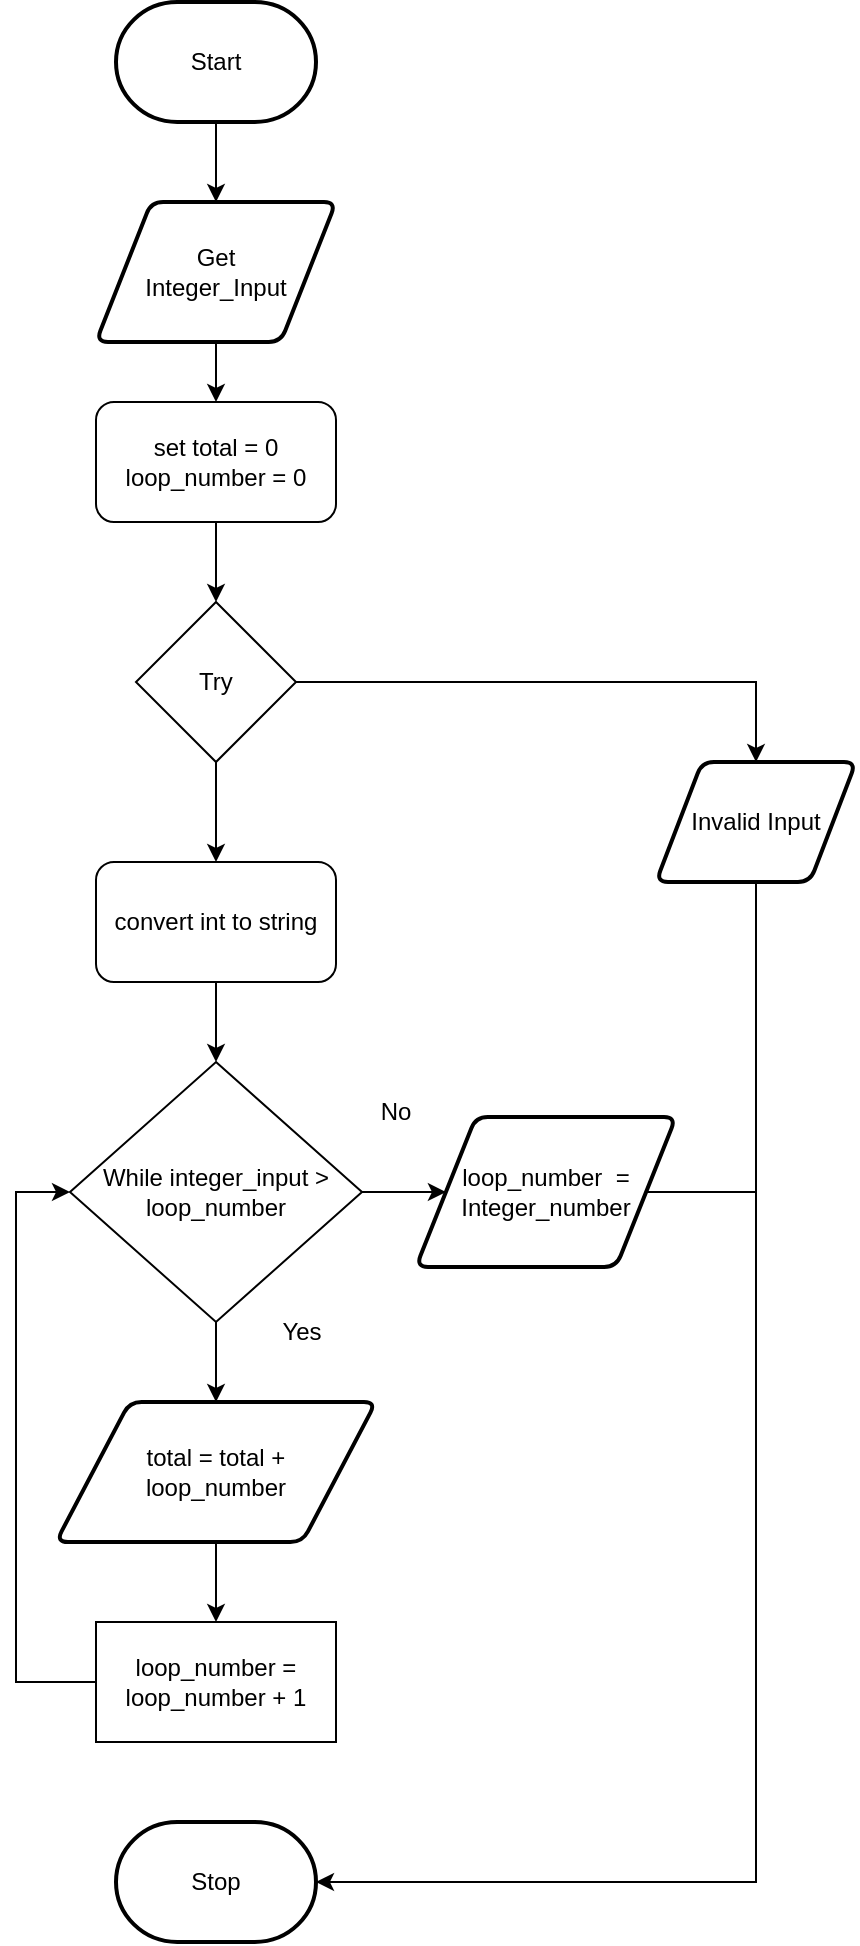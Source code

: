 <mxfile>
    <diagram id="SI7tuCP2dQLLvXjDpIHG" name="Page-1">
        <mxGraphModel dx="849" dy="1970" grid="1" gridSize="10" guides="1" tooltips="1" connect="1" arrows="1" fold="1" page="1" pageScale="1" pageWidth="827" pageHeight="1169" math="0" shadow="0">
            <root>
                <mxCell id="0"/>
                <mxCell id="1" parent="0"/>
                <mxCell id="28" value="" style="edgeStyle=none;rounded=0;html=1;" edge="1" parent="1" source="3" target="19">
                    <mxGeometry relative="1" as="geometry"/>
                </mxCell>
                <mxCell id="3" value="Start" style="strokeWidth=2;html=1;shape=mxgraph.flowchart.terminator;whiteSpace=wrap;" parent="1" vertex="1">
                    <mxGeometry x="360" y="-590" width="100" height="60" as="geometry"/>
                </mxCell>
                <mxCell id="10" value="Stop" style="strokeWidth=2;html=1;shape=mxgraph.flowchart.terminator;whiteSpace=wrap;rounded=1;" parent="1" vertex="1">
                    <mxGeometry x="360" y="320" width="100" height="60" as="geometry"/>
                </mxCell>
                <mxCell id="16" value="" style="edgeStyle=none;html=1;" edge="1" parent="1" source="11" target="13">
                    <mxGeometry relative="1" as="geometry"/>
                </mxCell>
                <mxCell id="17" style="edgeStyle=none;html=1;entryX=0.5;entryY=0;entryDx=0;entryDy=0;rounded=0;" edge="1" parent="1" source="11" target="12">
                    <mxGeometry relative="1" as="geometry">
                        <Array as="points">
                            <mxPoint x="680" y="-250"/>
                        </Array>
                    </mxGeometry>
                </mxCell>
                <mxCell id="11" value="Try" style="rhombus;whiteSpace=wrap;html=1;" vertex="1" parent="1">
                    <mxGeometry x="370" y="-290" width="80" height="80" as="geometry"/>
                </mxCell>
                <mxCell id="39" style="edgeStyle=none;rounded=0;html=1;entryX=1;entryY=0.5;entryDx=0;entryDy=0;entryPerimeter=0;" edge="1" parent="1" source="12" target="10">
                    <mxGeometry relative="1" as="geometry">
                        <Array as="points">
                            <mxPoint x="680" y="350"/>
                        </Array>
                    </mxGeometry>
                </mxCell>
                <mxCell id="12" value="Invalid Input" style="shape=parallelogram;html=1;strokeWidth=2;perimeter=parallelogramPerimeter;whiteSpace=wrap;rounded=1;arcSize=12;size=0.23;" vertex="1" parent="1">
                    <mxGeometry x="630" y="-210" width="100" height="60" as="geometry"/>
                </mxCell>
                <mxCell id="35" value="" style="edgeStyle=none;rounded=0;html=1;" edge="1" parent="1" source="13" target="23">
                    <mxGeometry relative="1" as="geometry"/>
                </mxCell>
                <mxCell id="13" value="convert int to string" style="rounded=1;whiteSpace=wrap;html=1;" vertex="1" parent="1">
                    <mxGeometry x="350" y="-160" width="120" height="60" as="geometry"/>
                </mxCell>
                <mxCell id="29" value="" style="edgeStyle=none;rounded=0;html=1;" edge="1" parent="1" source="19" target="22">
                    <mxGeometry relative="1" as="geometry"/>
                </mxCell>
                <mxCell id="19" value="Get &lt;br&gt;Integer_Input" style="shape=parallelogram;html=1;strokeWidth=2;perimeter=parallelogramPerimeter;whiteSpace=wrap;rounded=1;arcSize=12;size=0.23;" vertex="1" parent="1">
                    <mxGeometry x="350" y="-490" width="120" height="70" as="geometry"/>
                </mxCell>
                <mxCell id="30" value="" style="edgeStyle=none;rounded=0;html=1;" edge="1" parent="1" source="22" target="11">
                    <mxGeometry relative="1" as="geometry"/>
                </mxCell>
                <mxCell id="22" value="set total = 0&lt;br&gt;loop_number = 0" style="rounded=1;whiteSpace=wrap;html=1;" vertex="1" parent="1">
                    <mxGeometry x="350" y="-390" width="120" height="60" as="geometry"/>
                </mxCell>
                <mxCell id="33" value="" style="edgeStyle=none;rounded=0;html=1;" edge="1" parent="1" source="23" target="24">
                    <mxGeometry relative="1" as="geometry"/>
                </mxCell>
                <mxCell id="45" value="" style="edgeStyle=none;rounded=0;html=1;" edge="1" parent="1" source="23" target="43">
                    <mxGeometry relative="1" as="geometry"/>
                </mxCell>
                <mxCell id="23" value="While integer_input &amp;gt; loop_number" style="rhombus;whiteSpace=wrap;html=1;" vertex="1" parent="1">
                    <mxGeometry x="337" y="-60" width="146" height="130" as="geometry"/>
                </mxCell>
                <mxCell id="31" value="" style="edgeStyle=none;rounded=0;html=1;" edge="1" parent="1" source="24" target="27">
                    <mxGeometry relative="1" as="geometry"/>
                </mxCell>
                <mxCell id="24" value="total = total + &lt;br&gt;loop_number" style="shape=parallelogram;html=1;strokeWidth=2;perimeter=parallelogramPerimeter;whiteSpace=wrap;rounded=1;arcSize=12;size=0.23;" vertex="1" parent="1">
                    <mxGeometry x="330" y="110" width="160" height="70" as="geometry"/>
                </mxCell>
                <mxCell id="37" style="edgeStyle=none;rounded=0;html=1;entryX=0;entryY=0.5;entryDx=0;entryDy=0;" edge="1" parent="1" source="27" target="23">
                    <mxGeometry relative="1" as="geometry">
                        <Array as="points">
                            <mxPoint x="310" y="250"/>
                            <mxPoint x="310" y="5"/>
                        </Array>
                    </mxGeometry>
                </mxCell>
                <mxCell id="27" value="loop_number = loop_number + 1" style="rounded=0;whiteSpace=wrap;html=1;" vertex="1" parent="1">
                    <mxGeometry x="350" y="220" width="120" height="60" as="geometry"/>
                </mxCell>
                <mxCell id="38" value="Yes&lt;br&gt;" style="text;html=1;strokeColor=none;fillColor=none;align=center;verticalAlign=middle;whiteSpace=wrap;rounded=0;" vertex="1" parent="1">
                    <mxGeometry x="423" y="60" width="60" height="30" as="geometry"/>
                </mxCell>
                <mxCell id="40" value="No" style="text;html=1;strokeColor=none;fillColor=none;align=center;verticalAlign=middle;whiteSpace=wrap;rounded=0;" vertex="1" parent="1">
                    <mxGeometry x="470" y="-50" width="60" height="30" as="geometry"/>
                </mxCell>
                <mxCell id="46" style="edgeStyle=none;rounded=0;html=1;endArrow=none;endFill=0;" edge="1" parent="1" source="43">
                    <mxGeometry relative="1" as="geometry">
                        <mxPoint x="680" y="5" as="targetPoint"/>
                    </mxGeometry>
                </mxCell>
                <mxCell id="43" value="loop_number&amp;nbsp; =&lt;br&gt;Integer_number" style="shape=parallelogram;html=1;strokeWidth=2;perimeter=parallelogramPerimeter;whiteSpace=wrap;rounded=1;arcSize=12;size=0.23;" vertex="1" parent="1">
                    <mxGeometry x="510" y="-32.5" width="130" height="75" as="geometry"/>
                </mxCell>
            </root>
        </mxGraphModel>
    </diagram>
</mxfile>